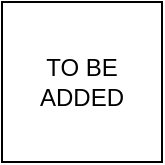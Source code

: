 <mxfile version="12.7.0" type="github">
  <diagram id="TvnfkEctnOoEaR1RJ19m" name="Page-1">
    <mxGraphModel dx="1033" dy="613" grid="1" gridSize="10" guides="1" tooltips="1" connect="1" arrows="1" fold="1" page="1" pageScale="1" pageWidth="1169" pageHeight="827" math="0" shadow="0">
      <root>
        <mxCell id="0"/>
        <mxCell id="1" parent="0"/>
        <mxCell id="JQr4QtVBLycABVuZhqoW-1" value="TO BE ADDED" style="whiteSpace=wrap;html=1;aspect=fixed;" vertex="1" parent="1">
          <mxGeometry x="20" y="20" width="80" height="80" as="geometry"/>
        </mxCell>
      </root>
    </mxGraphModel>
  </diagram>
</mxfile>
